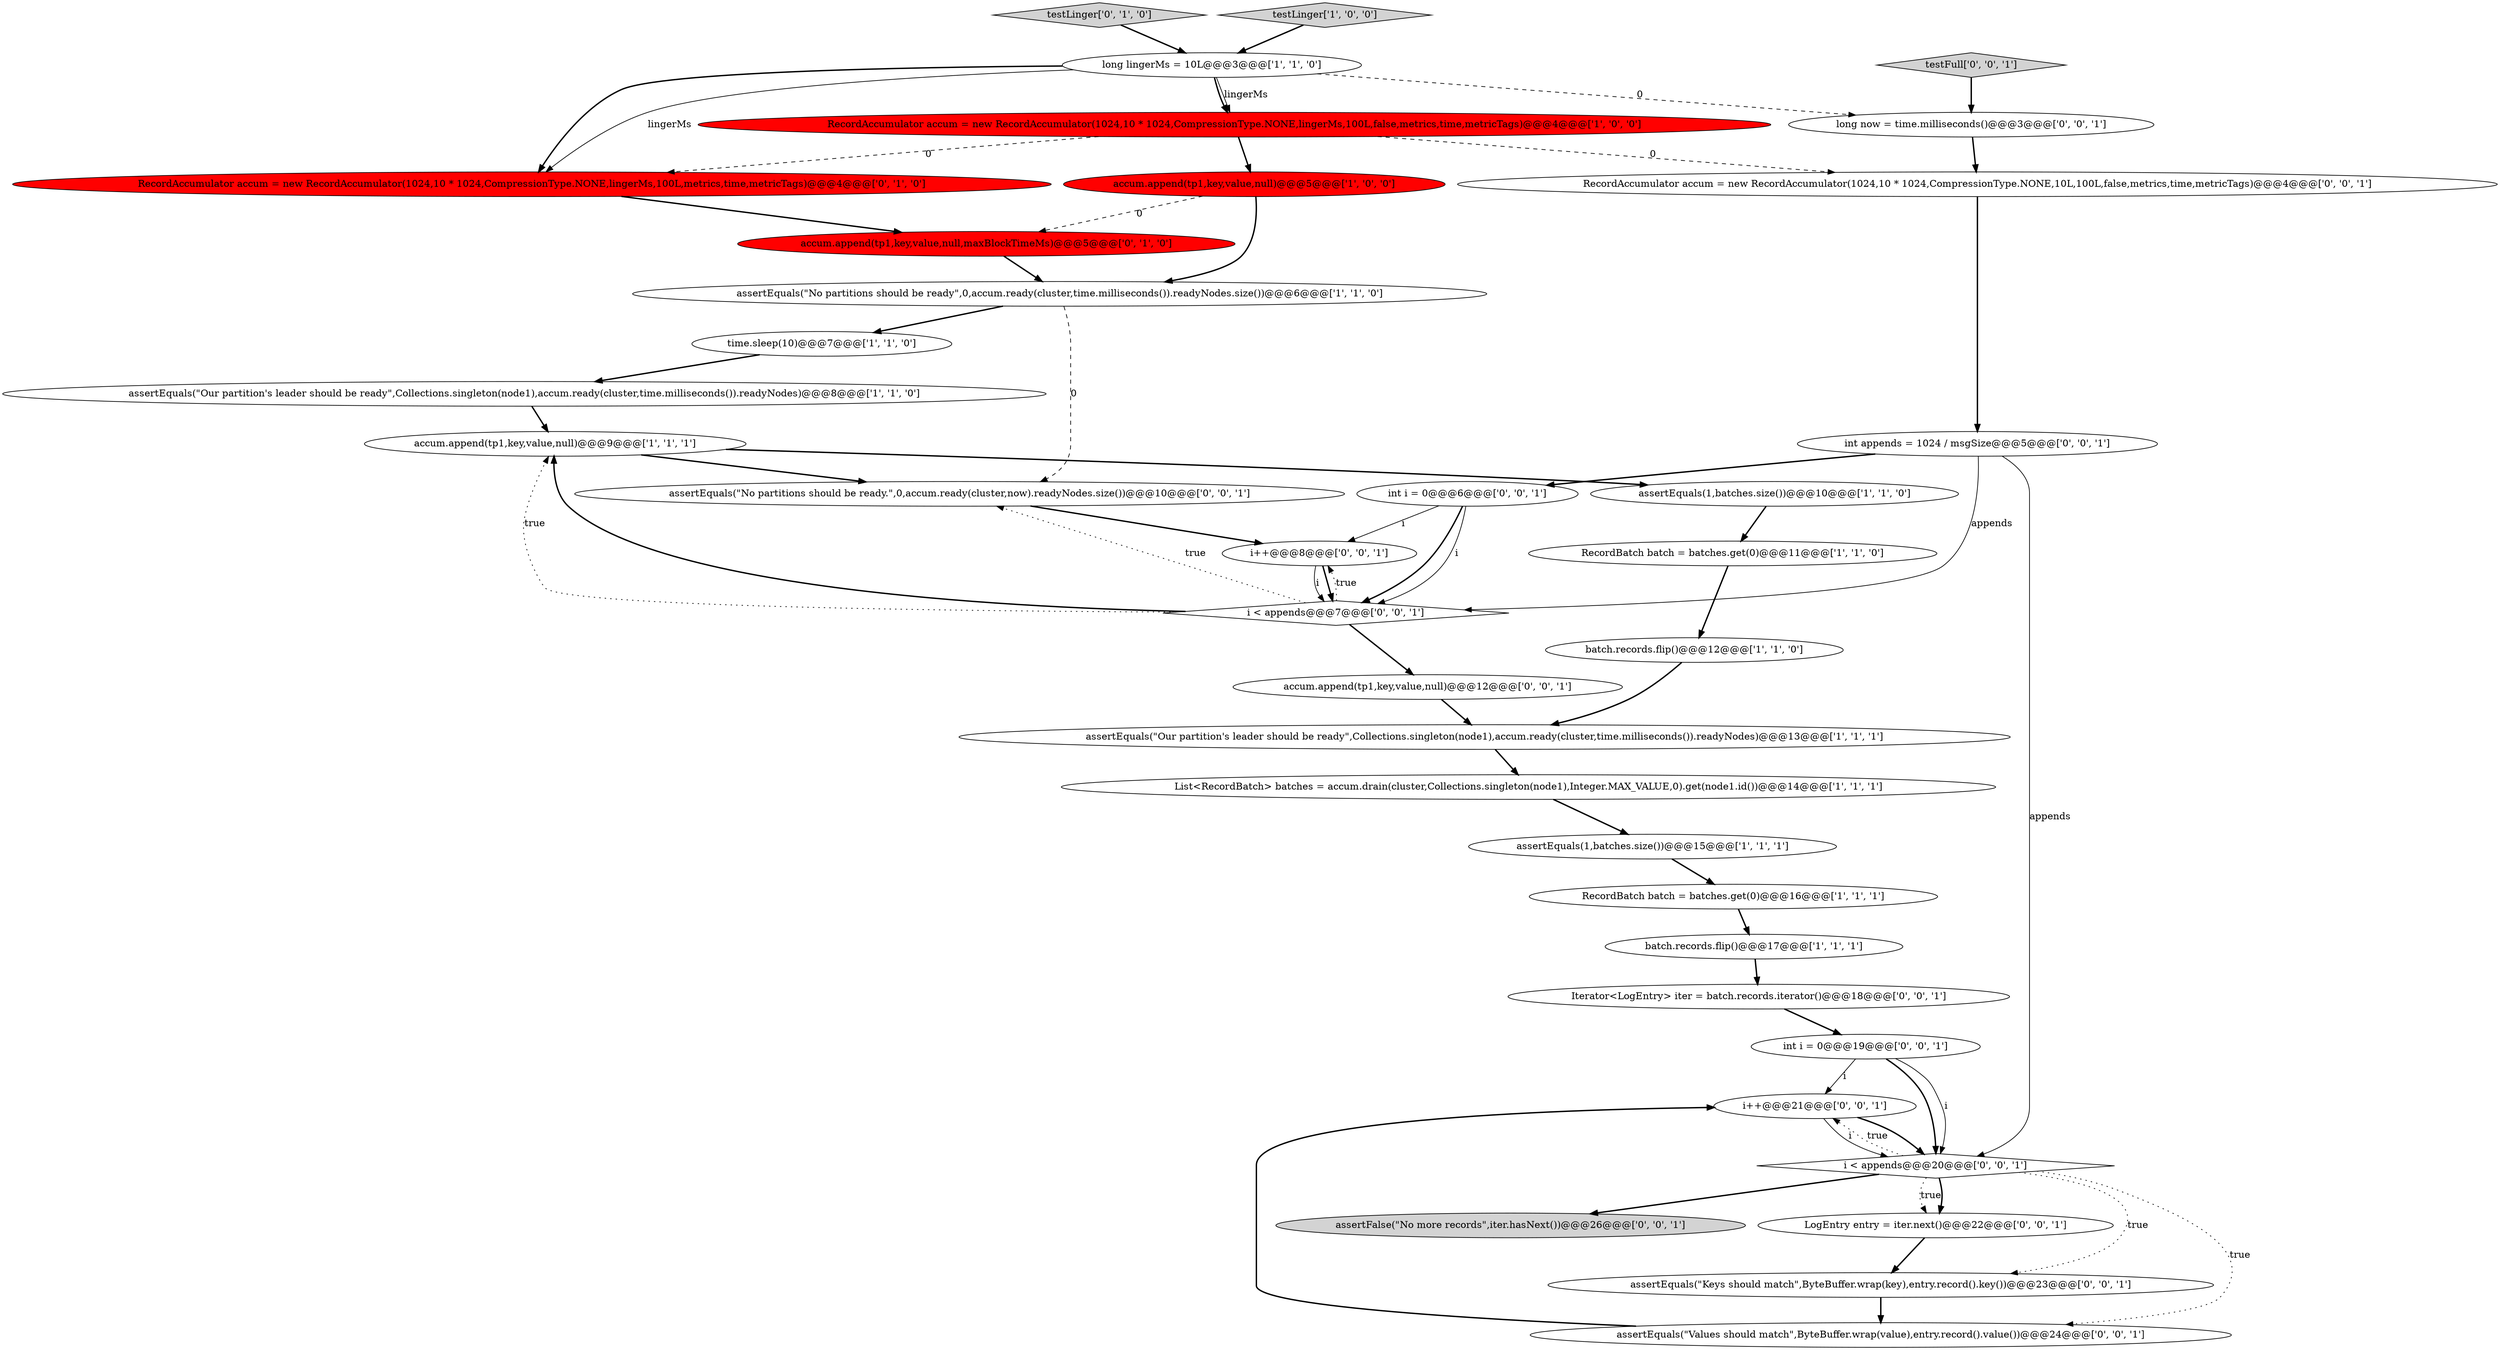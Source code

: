 digraph {
29 [style = filled, label = "i++@@@21@@@['0', '0', '1']", fillcolor = white, shape = ellipse image = "AAA0AAABBB3BBB"];
6 [style = filled, label = "long lingerMs = 10L@@@3@@@['1', '1', '0']", fillcolor = white, shape = ellipse image = "AAA0AAABBB1BBB"];
27 [style = filled, label = "i < appends@@@20@@@['0', '0', '1']", fillcolor = white, shape = diamond image = "AAA0AAABBB3BBB"];
13 [style = filled, label = "accum.append(tp1,key,value,null)@@@9@@@['1', '1', '1']", fillcolor = white, shape = ellipse image = "AAA0AAABBB1BBB"];
16 [style = filled, label = "testLinger['0', '1', '0']", fillcolor = lightgray, shape = diamond image = "AAA0AAABBB2BBB"];
32 [style = filled, label = "i < appends@@@7@@@['0', '0', '1']", fillcolor = white, shape = diamond image = "AAA0AAABBB3BBB"];
4 [style = filled, label = "RecordBatch batch = batches.get(0)@@@11@@@['1', '1', '0']", fillcolor = white, shape = ellipse image = "AAA0AAABBB1BBB"];
34 [style = filled, label = "assertEquals(\"Values should match\",ByteBuffer.wrap(value),entry.record().value())@@@24@@@['0', '0', '1']", fillcolor = white, shape = ellipse image = "AAA0AAABBB3BBB"];
1 [style = filled, label = "assertEquals(1,batches.size())@@@15@@@['1', '1', '1']", fillcolor = white, shape = ellipse image = "AAA0AAABBB1BBB"];
10 [style = filled, label = "batch.records.flip()@@@12@@@['1', '1', '0']", fillcolor = white, shape = ellipse image = "AAA0AAABBB1BBB"];
24 [style = filled, label = "int i = 0@@@6@@@['0', '0', '1']", fillcolor = white, shape = ellipse image = "AAA0AAABBB3BBB"];
28 [style = filled, label = "Iterator<LogEntry> iter = batch.records.iterator()@@@18@@@['0', '0', '1']", fillcolor = white, shape = ellipse image = "AAA0AAABBB3BBB"];
18 [style = filled, label = "RecordAccumulator accum = new RecordAccumulator(1024,10 * 1024,CompressionType.NONE,lingerMs,100L,metrics,time,metricTags)@@@4@@@['0', '1', '0']", fillcolor = red, shape = ellipse image = "AAA1AAABBB2BBB"];
17 [style = filled, label = "accum.append(tp1,key,value,null,maxBlockTimeMs)@@@5@@@['0', '1', '0']", fillcolor = red, shape = ellipse image = "AAA1AAABBB2BBB"];
14 [style = filled, label = "time.sleep(10)@@@7@@@['1', '1', '0']", fillcolor = white, shape = ellipse image = "AAA0AAABBB1BBB"];
2 [style = filled, label = "batch.records.flip()@@@17@@@['1', '1', '1']", fillcolor = white, shape = ellipse image = "AAA0AAABBB1BBB"];
19 [style = filled, label = "i++@@@8@@@['0', '0', '1']", fillcolor = white, shape = ellipse image = "AAA0AAABBB3BBB"];
7 [style = filled, label = "testLinger['1', '0', '0']", fillcolor = lightgray, shape = diamond image = "AAA0AAABBB1BBB"];
3 [style = filled, label = "RecordAccumulator accum = new RecordAccumulator(1024,10 * 1024,CompressionType.NONE,lingerMs,100L,false,metrics,time,metricTags)@@@4@@@['1', '0', '0']", fillcolor = red, shape = ellipse image = "AAA1AAABBB1BBB"];
15 [style = filled, label = "assertEquals(\"Our partition's leader should be ready\",Collections.singleton(node1),accum.ready(cluster,time.milliseconds()).readyNodes)@@@8@@@['1', '1', '0']", fillcolor = white, shape = ellipse image = "AAA0AAABBB1BBB"];
8 [style = filled, label = "accum.append(tp1,key,value,null)@@@5@@@['1', '0', '0']", fillcolor = red, shape = ellipse image = "AAA1AAABBB1BBB"];
9 [style = filled, label = "assertEquals(1,batches.size())@@@10@@@['1', '1', '0']", fillcolor = white, shape = ellipse image = "AAA0AAABBB1BBB"];
22 [style = filled, label = "assertEquals(\"No partitions should be ready.\",0,accum.ready(cluster,now).readyNodes.size())@@@10@@@['0', '0', '1']", fillcolor = white, shape = ellipse image = "AAA0AAABBB3BBB"];
21 [style = filled, label = "testFull['0', '0', '1']", fillcolor = lightgray, shape = diamond image = "AAA0AAABBB3BBB"];
26 [style = filled, label = "LogEntry entry = iter.next()@@@22@@@['0', '0', '1']", fillcolor = white, shape = ellipse image = "AAA0AAABBB3BBB"];
20 [style = filled, label = "RecordAccumulator accum = new RecordAccumulator(1024,10 * 1024,CompressionType.NONE,10L,100L,false,metrics,time,metricTags)@@@4@@@['0', '0', '1']", fillcolor = white, shape = ellipse image = "AAA0AAABBB3BBB"];
31 [style = filled, label = "assertEquals(\"Keys should match\",ByteBuffer.wrap(key),entry.record().key())@@@23@@@['0', '0', '1']", fillcolor = white, shape = ellipse image = "AAA0AAABBB3BBB"];
25 [style = filled, label = "accum.append(tp1,key,value,null)@@@12@@@['0', '0', '1']", fillcolor = white, shape = ellipse image = "AAA0AAABBB3BBB"];
33 [style = filled, label = "int i = 0@@@19@@@['0', '0', '1']", fillcolor = white, shape = ellipse image = "AAA0AAABBB3BBB"];
11 [style = filled, label = "assertEquals(\"Our partition's leader should be ready\",Collections.singleton(node1),accum.ready(cluster,time.milliseconds()).readyNodes)@@@13@@@['1', '1', '1']", fillcolor = white, shape = ellipse image = "AAA0AAABBB1BBB"];
0 [style = filled, label = "List<RecordBatch> batches = accum.drain(cluster,Collections.singleton(node1),Integer.MAX_VALUE,0).get(node1.id())@@@14@@@['1', '1', '1']", fillcolor = white, shape = ellipse image = "AAA0AAABBB1BBB"];
12 [style = filled, label = "RecordBatch batch = batches.get(0)@@@16@@@['1', '1', '1']", fillcolor = white, shape = ellipse image = "AAA0AAABBB1BBB"];
23 [style = filled, label = "assertFalse(\"No more records\",iter.hasNext())@@@26@@@['0', '0', '1']", fillcolor = lightgray, shape = ellipse image = "AAA0AAABBB3BBB"];
5 [style = filled, label = "assertEquals(\"No partitions should be ready\",0,accum.ready(cluster,time.milliseconds()).readyNodes.size())@@@6@@@['1', '1', '0']", fillcolor = white, shape = ellipse image = "AAA0AAABBB1BBB"];
35 [style = filled, label = "int appends = 1024 / msgSize@@@5@@@['0', '0', '1']", fillcolor = white, shape = ellipse image = "AAA0AAABBB3BBB"];
30 [style = filled, label = "long now = time.milliseconds()@@@3@@@['0', '0', '1']", fillcolor = white, shape = ellipse image = "AAA0AAABBB3BBB"];
4->10 [style = bold, label=""];
6->3 [style = bold, label=""];
34->29 [style = bold, label=""];
17->5 [style = bold, label=""];
15->13 [style = bold, label=""];
6->3 [style = solid, label="lingerMs"];
22->19 [style = bold, label=""];
27->34 [style = dotted, label="true"];
30->20 [style = bold, label=""];
6->18 [style = bold, label=""];
27->26 [style = dotted, label="true"];
16->6 [style = bold, label=""];
9->4 [style = bold, label=""];
3->18 [style = dashed, label="0"];
24->32 [style = bold, label=""];
18->17 [style = bold, label=""];
6->18 [style = solid, label="lingerMs"];
5->14 [style = bold, label=""];
21->30 [style = bold, label=""];
33->27 [style = bold, label=""];
19->32 [style = solid, label="i"];
31->34 [style = bold, label=""];
35->24 [style = bold, label=""];
29->27 [style = bold, label=""];
12->2 [style = bold, label=""];
26->31 [style = bold, label=""];
24->32 [style = solid, label="i"];
11->0 [style = bold, label=""];
19->32 [style = bold, label=""];
27->26 [style = bold, label=""];
28->33 [style = bold, label=""];
8->5 [style = bold, label=""];
29->27 [style = solid, label="i"];
27->29 [style = dotted, label="true"];
33->27 [style = solid, label="i"];
25->11 [style = bold, label=""];
24->19 [style = solid, label="i"];
33->29 [style = solid, label="i"];
3->8 [style = bold, label=""];
0->1 [style = bold, label=""];
27->31 [style = dotted, label="true"];
7->6 [style = bold, label=""];
32->25 [style = bold, label=""];
3->20 [style = dashed, label="0"];
1->12 [style = bold, label=""];
35->27 [style = solid, label="appends"];
8->17 [style = dashed, label="0"];
14->15 [style = bold, label=""];
27->23 [style = bold, label=""];
6->30 [style = dashed, label="0"];
13->9 [style = bold, label=""];
20->35 [style = bold, label=""];
13->22 [style = bold, label=""];
35->32 [style = solid, label="appends"];
32->13 [style = dotted, label="true"];
32->13 [style = bold, label=""];
32->22 [style = dotted, label="true"];
2->28 [style = bold, label=""];
32->19 [style = dotted, label="true"];
10->11 [style = bold, label=""];
5->22 [style = dashed, label="0"];
}
